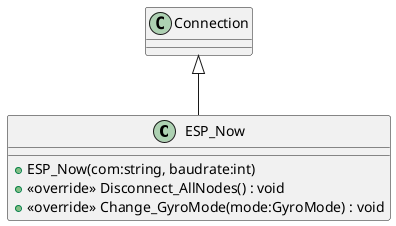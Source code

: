 @startuml
class ESP_Now {
    + ESP_Now(com:string, baudrate:int)
    + <<override>> Disconnect_AllNodes() : void
    + <<override>> Change_GyroMode(mode:GyroMode) : void
}
Connection <|-- ESP_Now
@enduml
